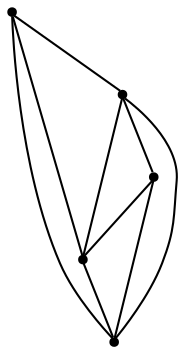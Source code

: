 graph {
  node [shape=point,comment="{\"directed\":false,\"doi\":\"10.1007/978-3-030-68766-3_32\",\"figure\":\"3 (1)\"}"]

  v0 [pos="1093.5867082252225,301.23259538535166"]
  v1 [pos="1060.2480320930154,401.2503309993128"]
  v2 [pos="960.2320990790201,401.2503309993128"]
  v3 [pos="1010.2400655860179,301.23259538535166"]
  v4 [pos="926.8934547410217,301.23259538535166"]

  v0 -- v1 [id="-1",pos="1093.5867082252225,301.23259538535166 1060.2480320930154,401.2503309993128 1060.2480320930154,401.2503309993128 1060.2480320930154,401.2503309993128"]
  v2 -- v1 [id="-3",pos="960.2320990790201,401.2503309993128 1060.2480320930154,401.2503309993128 1060.2480320930154,401.2503309993128 1060.2480320930154,401.2503309993128"]
  v4 -- v3 [id="-6",pos="926.8934547410217,301.23259538535166 1010.2400655860179,301.23259538535166 1010.2400655860179,301.23259538535166 1010.2400655860179,301.23259538535166"]
  v3 -- v0 [id="-7",pos="1010.2400655860179,301.23259538535166 1093.5867082252225,301.23259538535166 1093.5867082252225,301.23259538535166 1093.5867082252225,301.23259538535166"]
  v4 -- v1 [id="-9",pos="926.8934547410217,301.23259538535166 1060.2480320930154,401.2503309993128 1060.2480320930154,401.2503309993128 1060.2480320930154,401.2503309993128"]
  v4 -- v2 [id="-10",pos="926.8934547410217,301.23259538535166 960.2320990790201,401.2503309993128 960.2320990790201,401.2503309993128 960.2320990790201,401.2503309993128"]
  v3 -- v2 [id="-11",pos="1010.2400655860179,301.23259538535166 960.2320990790201,401.2503309993128 960.2320990790201,401.2503309993128 960.2320990790201,401.2503309993128"]
  v3 -- v1 [id="-12",pos="1010.2400655860179,301.23259538535166 1060.2480320930154,401.2503309993128 1060.2480320930154,401.2503309993128 1060.2480320930154,401.2503309993128"]
  v0 -- v2 [id="-13",pos="1093.5867082252225,301.23259538535166 960.2320990790201,401.2503309993128 960.2320990790201,401.2503309993128 960.2320990790201,401.2503309993128"]
}